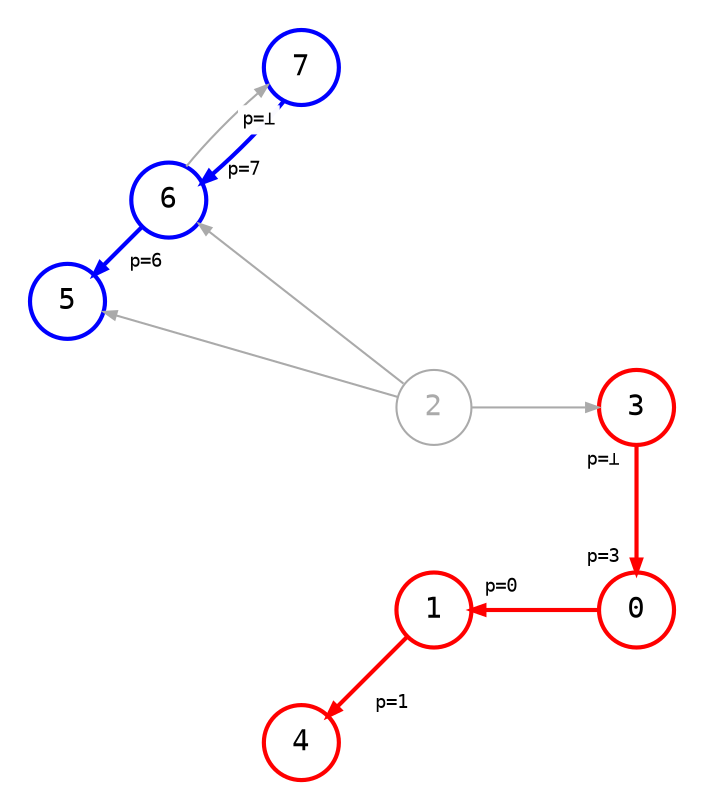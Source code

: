 digraph {
    node [shape=circle, fontname="monospace"];
    edge [arrowsize=0.6, fontname="monospace", fontsize=9];
    layout=circo;
    scale=1.0;
    normalize=true;
    pad=0.2;
    splines=line;

    2 [color="#aaaaaa", fontcolor="#aaaaaa"];
    3, 0, 1, 4 [style="bold"; color=red];
    5, 6, 7 [style="bold"; color=blue];

    3 -> 0 [
        style=bold; 
        color=red; 
        headlabel=<
            <table border="0" cellpadding="2" cellspacing="0">
                <tr>
                    <td>p=3 </td>
                </tr>
            </table>
        >,
        taillabel=<
            <table border="0" cellpadding="2" cellspacing="0">
                <tr>
                    <td>p=⊥ </td>
                </tr>
            </table>
        >
    ];

    0 -> 1 [
        style=bold; 
        color=red; 
        headlabel=<
            <table border="0" cellpadding="6" cellspacing="0">
                <tr>
                    <td>p=0</td>
                </tr>
            </table>
        >,
    ];

    1 -> 2 [style=invis];

    1 -> 4 [
        style=bold; 
        color=red; 
        headlabel=<
            <table border="0" cellpadding="1" cellspacing="0">
                <tr>
                    <td>    p=1 </td>
                </tr>
            </table>
        >
    ];

    2 -> 3 [color="#aaaaaa"];

    2 -> 5 [color="#aaaaaa"];

    2 -> 6 [color="#aaaaaa"];

    6 -> 5 [
        style=bold; 
        color=blue; 
        headlabel=<
            <table border="0" cellpadding="1" cellspacing="0">
                <tr>
                    <td><br />   p=6</td>
                </tr>
            </table>
        >,
    ];

    6 -> 7 [color="#aaaaaa"];

    7 -> 6 [
        style=bold; 
        color=blue; 
        taillabel=<
            <table border="0" cellpadding="2" cellspacing="2">
                <tr>
                    <td bgcolor="#fffffffaa">p=⊥</td>
                </tr>
            </table>
        >,
        headlabel=<
            <table border="0" cellpadding="1" cellspacing="0">
                <tr>
                    <td><br />  p=7</td>
                </tr>
            </table>
        >,
    ];
}